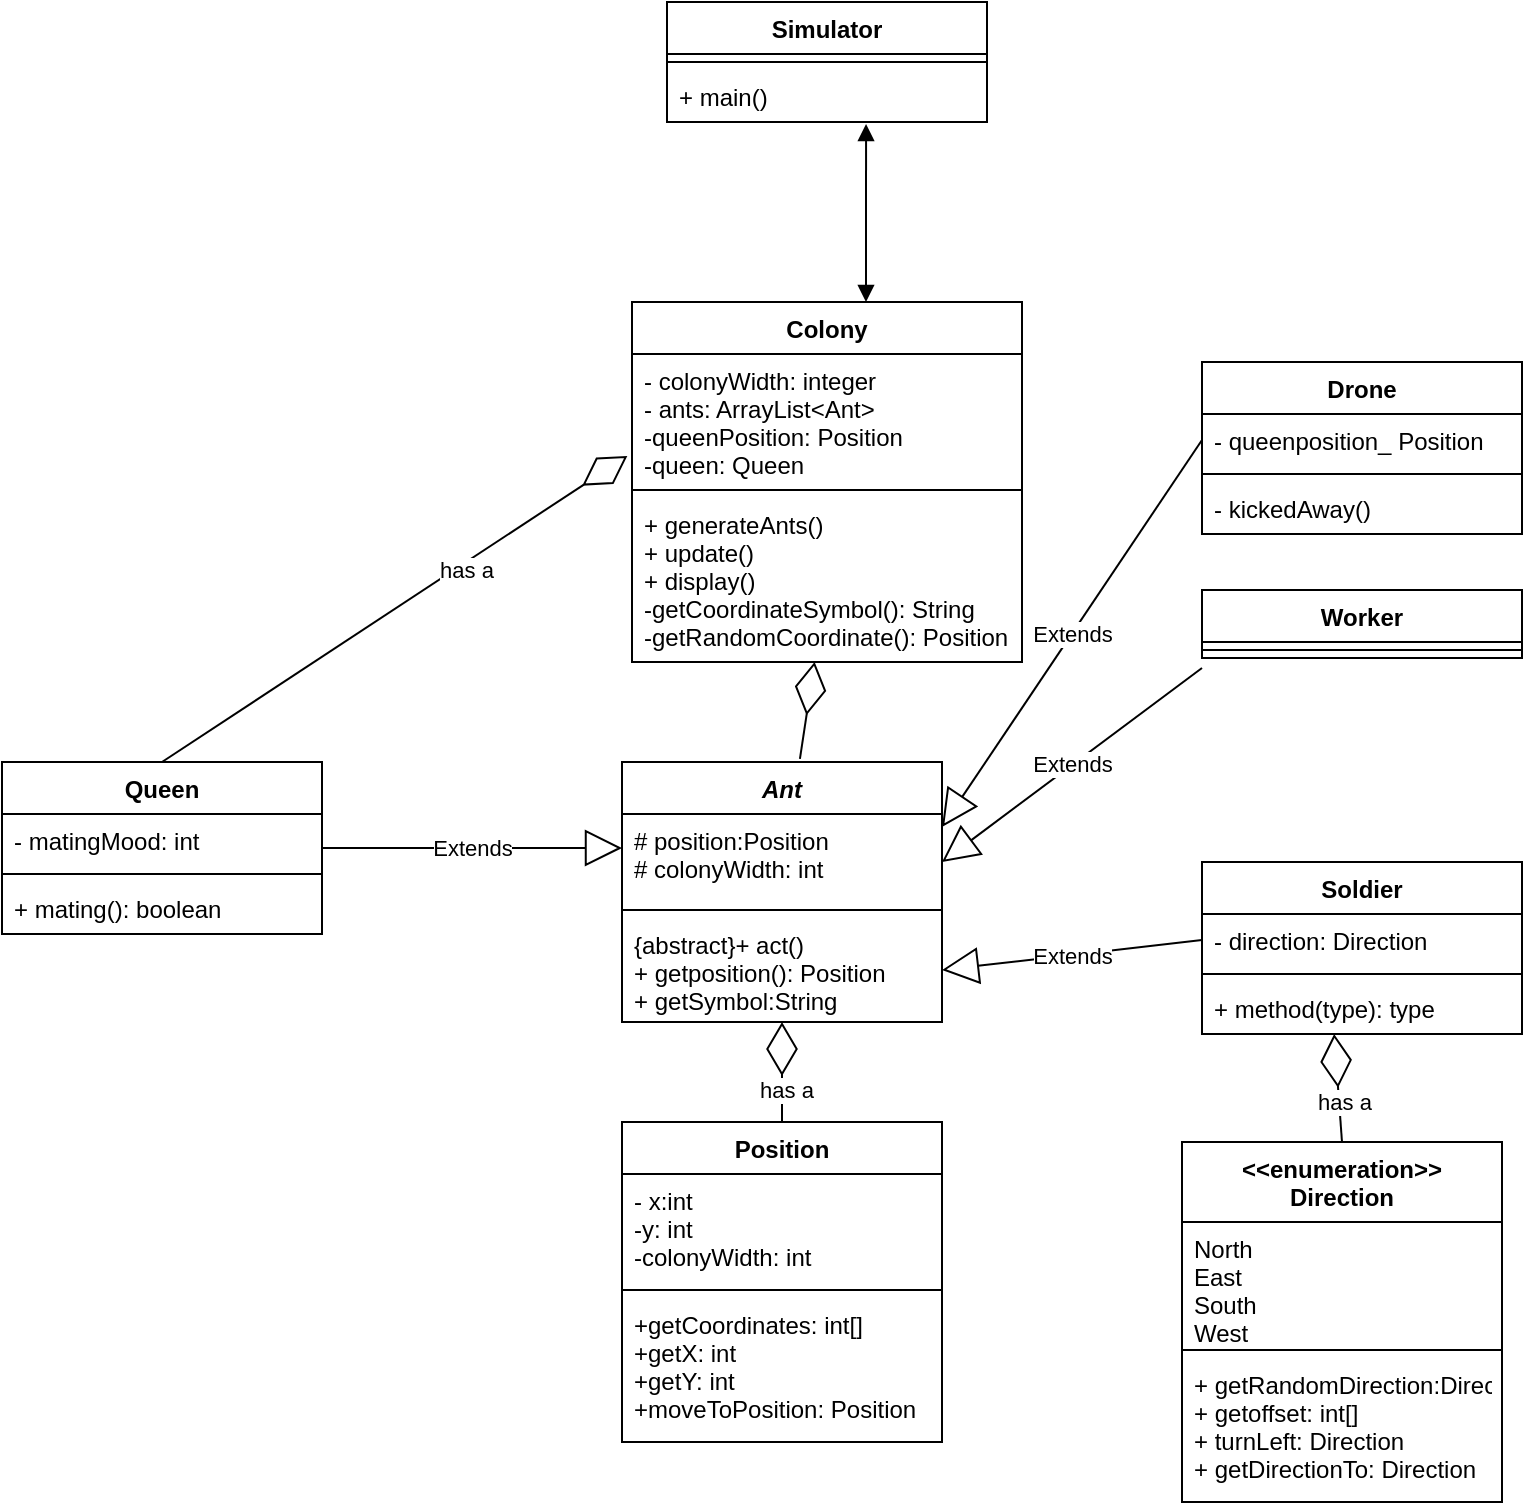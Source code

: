 <mxfile version="20.3.0" type="device"><diagram id="cIHrM7KHMKVl0nPzsgcv" name="Page-1"><mxGraphModel dx="782" dy="489" grid="1" gridSize="10" guides="1" tooltips="1" connect="1" arrows="1" fold="1" page="1" pageScale="1" pageWidth="850" pageHeight="1100" math="0" shadow="0"><root><mxCell id="0"/><mxCell id="1" parent="0"/><mxCell id="X4cYQaoRv_kZ-0ZFOM56-5" value="Colony" style="swimlane;fontStyle=1;align=center;verticalAlign=top;childLayout=stackLayout;horizontal=1;startSize=26;horizontalStack=0;resizeParent=1;resizeParentMax=0;resizeLast=0;collapsible=1;marginBottom=0;" parent="1" vertex="1"><mxGeometry x="345" y="360" width="195" height="180" as="geometry"/></mxCell><mxCell id="X4cYQaoRv_kZ-0ZFOM56-6" value="- colonyWidth: integer&#10;- ants: ArrayList&lt;Ant&gt;&#10;-queenPosition: Position&#10;-queen: Queen&#10;&#10;&#10;" style="text;strokeColor=none;fillColor=none;align=left;verticalAlign=top;spacingLeft=4;spacingRight=4;overflow=hidden;rotatable=0;points=[[0,0.5],[1,0.5]];portConstraint=eastwest;" parent="X4cYQaoRv_kZ-0ZFOM56-5" vertex="1"><mxGeometry y="26" width="195" height="64" as="geometry"/></mxCell><mxCell id="X4cYQaoRv_kZ-0ZFOM56-7" value="" style="line;strokeWidth=1;fillColor=none;align=left;verticalAlign=middle;spacingTop=-1;spacingLeft=3;spacingRight=3;rotatable=0;labelPosition=right;points=[];portConstraint=eastwest;strokeColor=inherit;" parent="X4cYQaoRv_kZ-0ZFOM56-5" vertex="1"><mxGeometry y="90" width="195" height="8" as="geometry"/></mxCell><mxCell id="X4cYQaoRv_kZ-0ZFOM56-8" value="+ generateAnts()&#10;+ update()&#10;+ display()&#10;-getCoordinateSymbol(): String&#10;-getRandomCoordinate(): Position&#10;" style="text;strokeColor=none;fillColor=none;align=left;verticalAlign=top;spacingLeft=4;spacingRight=4;overflow=hidden;rotatable=0;points=[[0,0.5],[1,0.5]];portConstraint=eastwest;" parent="X4cYQaoRv_kZ-0ZFOM56-5" vertex="1"><mxGeometry y="98" width="195" height="82" as="geometry"/></mxCell><mxCell id="X4cYQaoRv_kZ-0ZFOM56-9" value="Ant" style="swimlane;fontStyle=3;align=center;verticalAlign=top;childLayout=stackLayout;horizontal=1;startSize=26;horizontalStack=0;resizeParent=1;resizeParentMax=0;resizeLast=0;collapsible=1;marginBottom=0;" parent="1" vertex="1"><mxGeometry x="340" y="590" width="160" height="130" as="geometry"/></mxCell><mxCell id="X4cYQaoRv_kZ-0ZFOM56-10" value="# position:Position&#10;# colonyWidth: int&#10;&#10;&#10;" style="text;strokeColor=none;fillColor=none;align=left;verticalAlign=top;spacingLeft=4;spacingRight=4;overflow=hidden;rotatable=0;points=[[0,0.5],[1,0.5]];portConstraint=eastwest;" parent="X4cYQaoRv_kZ-0ZFOM56-9" vertex="1"><mxGeometry y="26" width="160" height="44" as="geometry"/></mxCell><mxCell id="X4cYQaoRv_kZ-0ZFOM56-11" value="" style="line;strokeWidth=1;fillColor=none;align=left;verticalAlign=middle;spacingTop=-1;spacingLeft=3;spacingRight=3;rotatable=0;labelPosition=right;points=[];portConstraint=eastwest;strokeColor=inherit;" parent="X4cYQaoRv_kZ-0ZFOM56-9" vertex="1"><mxGeometry y="70" width="160" height="8" as="geometry"/></mxCell><mxCell id="X4cYQaoRv_kZ-0ZFOM56-12" value="{abstract}+ act()&#10;+ getposition(): Position&#10;+ getSymbol:String&#10;" style="text;strokeColor=none;fillColor=none;align=left;verticalAlign=top;spacingLeft=4;spacingRight=4;overflow=hidden;rotatable=0;points=[[0,0.5],[1,0.5]];portConstraint=eastwest;fontStyle=0" parent="X4cYQaoRv_kZ-0ZFOM56-9" vertex="1"><mxGeometry y="78" width="160" height="52" as="geometry"/></mxCell><mxCell id="X4cYQaoRv_kZ-0ZFOM56-13" value="Queen" style="swimlane;fontStyle=1;align=center;verticalAlign=top;childLayout=stackLayout;horizontal=1;startSize=26;horizontalStack=0;resizeParent=1;resizeParentMax=0;resizeLast=0;collapsible=1;marginBottom=0;" parent="1" vertex="1"><mxGeometry x="30" y="590" width="160" height="86" as="geometry"/></mxCell><mxCell id="X4cYQaoRv_kZ-0ZFOM56-14" value="- matingMood: int" style="text;strokeColor=none;fillColor=none;align=left;verticalAlign=top;spacingLeft=4;spacingRight=4;overflow=hidden;rotatable=0;points=[[0,0.5],[1,0.5]];portConstraint=eastwest;" parent="X4cYQaoRv_kZ-0ZFOM56-13" vertex="1"><mxGeometry y="26" width="160" height="26" as="geometry"/></mxCell><mxCell id="X4cYQaoRv_kZ-0ZFOM56-15" value="" style="line;strokeWidth=1;fillColor=none;align=left;verticalAlign=middle;spacingTop=-1;spacingLeft=3;spacingRight=3;rotatable=0;labelPosition=right;points=[];portConstraint=eastwest;strokeColor=inherit;" parent="X4cYQaoRv_kZ-0ZFOM56-13" vertex="1"><mxGeometry y="52" width="160" height="8" as="geometry"/></mxCell><mxCell id="X4cYQaoRv_kZ-0ZFOM56-16" value="+ mating(): boolean" style="text;strokeColor=none;fillColor=none;align=left;verticalAlign=top;spacingLeft=4;spacingRight=4;overflow=hidden;rotatable=0;points=[[0,0.5],[1,0.5]];portConstraint=eastwest;" parent="X4cYQaoRv_kZ-0ZFOM56-13" vertex="1"><mxGeometry y="60" width="160" height="26" as="geometry"/></mxCell><mxCell id="X4cYQaoRv_kZ-0ZFOM56-17" value="Extends" style="endArrow=block;endSize=16;endFill=0;html=1;rounded=0;exitX=1;exitY=0.5;exitDx=0;exitDy=0;" parent="1" source="X4cYQaoRv_kZ-0ZFOM56-13" edge="1"><mxGeometry width="160" relative="1" as="geometry"><mxPoint x="340" y="640" as="sourcePoint"/><mxPoint x="340" y="633" as="targetPoint"/></mxGeometry></mxCell><mxCell id="X4cYQaoRv_kZ-0ZFOM56-18" value="Worker" style="swimlane;fontStyle=1;align=center;verticalAlign=top;childLayout=stackLayout;horizontal=1;startSize=26;horizontalStack=0;resizeParent=1;resizeParentMax=0;resizeLast=0;collapsible=1;marginBottom=0;" parent="1" vertex="1"><mxGeometry x="630" y="504" width="160" height="34" as="geometry"/></mxCell><mxCell id="X4cYQaoRv_kZ-0ZFOM56-20" value="" style="line;strokeWidth=1;fillColor=none;align=left;verticalAlign=middle;spacingTop=-1;spacingLeft=3;spacingRight=3;rotatable=0;labelPosition=right;points=[];portConstraint=eastwest;strokeColor=inherit;" parent="X4cYQaoRv_kZ-0ZFOM56-18" vertex="1"><mxGeometry y="26" width="160" height="8" as="geometry"/></mxCell><mxCell id="X4cYQaoRv_kZ-0ZFOM56-22" value="Soldier" style="swimlane;fontStyle=1;align=center;verticalAlign=top;childLayout=stackLayout;horizontal=1;startSize=26;horizontalStack=0;resizeParent=1;resizeParentMax=0;resizeLast=0;collapsible=1;marginBottom=0;" parent="1" vertex="1"><mxGeometry x="630" y="640" width="160" height="86" as="geometry"/></mxCell><mxCell id="X4cYQaoRv_kZ-0ZFOM56-23" value="- direction: Direction" style="text;strokeColor=none;fillColor=none;align=left;verticalAlign=top;spacingLeft=4;spacingRight=4;overflow=hidden;rotatable=0;points=[[0,0.5],[1,0.5]];portConstraint=eastwest;" parent="X4cYQaoRv_kZ-0ZFOM56-22" vertex="1"><mxGeometry y="26" width="160" height="26" as="geometry"/></mxCell><mxCell id="X4cYQaoRv_kZ-0ZFOM56-24" value="" style="line;strokeWidth=1;fillColor=none;align=left;verticalAlign=middle;spacingTop=-1;spacingLeft=3;spacingRight=3;rotatable=0;labelPosition=right;points=[];portConstraint=eastwest;strokeColor=inherit;" parent="X4cYQaoRv_kZ-0ZFOM56-22" vertex="1"><mxGeometry y="52" width="160" height="8" as="geometry"/></mxCell><mxCell id="X4cYQaoRv_kZ-0ZFOM56-25" value="+ method(type): type" style="text;strokeColor=none;fillColor=none;align=left;verticalAlign=top;spacingLeft=4;spacingRight=4;overflow=hidden;rotatable=0;points=[[0,0.5],[1,0.5]];portConstraint=eastwest;" parent="X4cYQaoRv_kZ-0ZFOM56-22" vertex="1"><mxGeometry y="60" width="160" height="26" as="geometry"/></mxCell><mxCell id="X4cYQaoRv_kZ-0ZFOM56-26" value="Extends" style="endArrow=block;endSize=16;endFill=0;html=1;rounded=0;exitX=0;exitY=0.5;exitDx=0;exitDy=0;" parent="1" edge="1"><mxGeometry width="160" relative="1" as="geometry"><mxPoint x="630" y="543" as="sourcePoint"/><mxPoint x="500" y="640" as="targetPoint"/></mxGeometry></mxCell><mxCell id="X4cYQaoRv_kZ-0ZFOM56-27" value="Extends" style="endArrow=block;endSize=16;endFill=0;html=1;rounded=0;exitX=0;exitY=0.5;exitDx=0;exitDy=0;entryX=1;entryY=0.5;entryDx=0;entryDy=0;" parent="1" source="X4cYQaoRv_kZ-0ZFOM56-23" target="X4cYQaoRv_kZ-0ZFOM56-12" edge="1"><mxGeometry width="160" relative="1" as="geometry"><mxPoint x="340" y="640" as="sourcePoint"/><mxPoint x="500" y="640" as="targetPoint"/></mxGeometry></mxCell><mxCell id="X4cYQaoRv_kZ-0ZFOM56-29" value="Drone" style="swimlane;fontStyle=1;align=center;verticalAlign=top;childLayout=stackLayout;horizontal=1;startSize=26;horizontalStack=0;resizeParent=1;resizeParentMax=0;resizeLast=0;collapsible=1;marginBottom=0;" parent="1" vertex="1"><mxGeometry x="630" y="390" width="160" height="86" as="geometry"/></mxCell><mxCell id="X4cYQaoRv_kZ-0ZFOM56-30" value="- queenposition_ Position" style="text;strokeColor=none;fillColor=none;align=left;verticalAlign=top;spacingLeft=4;spacingRight=4;overflow=hidden;rotatable=0;points=[[0,0.5],[1,0.5]];portConstraint=eastwest;" parent="X4cYQaoRv_kZ-0ZFOM56-29" vertex="1"><mxGeometry y="26" width="160" height="26" as="geometry"/></mxCell><mxCell id="X4cYQaoRv_kZ-0ZFOM56-31" value="" style="line;strokeWidth=1;fillColor=none;align=left;verticalAlign=middle;spacingTop=-1;spacingLeft=3;spacingRight=3;rotatable=0;labelPosition=right;points=[];portConstraint=eastwest;strokeColor=inherit;" parent="X4cYQaoRv_kZ-0ZFOM56-29" vertex="1"><mxGeometry y="52" width="160" height="8" as="geometry"/></mxCell><mxCell id="X4cYQaoRv_kZ-0ZFOM56-32" value="- kickedAway()" style="text;strokeColor=none;fillColor=none;align=left;verticalAlign=top;spacingLeft=4;spacingRight=4;overflow=hidden;rotatable=0;points=[[0,0.5],[1,0.5]];portConstraint=eastwest;" parent="X4cYQaoRv_kZ-0ZFOM56-29" vertex="1"><mxGeometry y="60" width="160" height="26" as="geometry"/></mxCell><mxCell id="X4cYQaoRv_kZ-0ZFOM56-33" value="Extends" style="endArrow=block;endSize=16;endFill=0;html=1;rounded=0;exitX=0;exitY=0.5;exitDx=0;exitDy=0;entryX=1;entryY=0.25;entryDx=0;entryDy=0;" parent="1" source="X4cYQaoRv_kZ-0ZFOM56-30" target="X4cYQaoRv_kZ-0ZFOM56-9" edge="1"><mxGeometry width="160" relative="1" as="geometry"><mxPoint x="350" y="550" as="sourcePoint"/><mxPoint x="510" y="550" as="targetPoint"/></mxGeometry></mxCell><mxCell id="2EDfkoMDTpbvHF8YhDTP-1" value="" style="endArrow=diamondThin;endFill=0;endSize=24;html=1;rounded=0;exitX=0.5;exitY=0;exitDx=0;exitDy=0;entryX=-0.012;entryY=0.797;entryDx=0;entryDy=0;entryPerimeter=0;" parent="1" source="X4cYQaoRv_kZ-0ZFOM56-13" target="X4cYQaoRv_kZ-0ZFOM56-6" edge="1"><mxGeometry width="160" relative="1" as="geometry"><mxPoint x="360" y="540" as="sourcePoint"/><mxPoint x="520" y="540" as="targetPoint"/></mxGeometry></mxCell><mxCell id="2EDfkoMDTpbvHF8YhDTP-2" value="has a" style="edgeLabel;html=1;align=center;verticalAlign=middle;resizable=0;points=[];" parent="2EDfkoMDTpbvHF8YhDTP-1" vertex="1" connectable="0"><mxGeometry x="0.293" y="-3" relative="1" as="geometry"><mxPoint as="offset"/></mxGeometry></mxCell><mxCell id="2EDfkoMDTpbvHF8YhDTP-3" value="" style="endArrow=diamondThin;endFill=0;endSize=24;html=1;rounded=0;exitX=0.556;exitY=-0.012;exitDx=0;exitDy=0;exitPerimeter=0;" parent="1" source="X4cYQaoRv_kZ-0ZFOM56-9" target="X4cYQaoRv_kZ-0ZFOM56-8" edge="1"><mxGeometry width="160" relative="1" as="geometry"><mxPoint x="360" y="540" as="sourcePoint"/><mxPoint x="429" y="550" as="targetPoint"/></mxGeometry></mxCell><mxCell id="2EDfkoMDTpbvHF8YhDTP-6" value="Position" style="swimlane;fontStyle=1;align=center;verticalAlign=top;childLayout=stackLayout;horizontal=1;startSize=26;horizontalStack=0;resizeParent=1;resizeParentMax=0;resizeLast=0;collapsible=1;marginBottom=0;" parent="1" vertex="1"><mxGeometry x="340" y="770" width="160" height="160" as="geometry"/></mxCell><mxCell id="2EDfkoMDTpbvHF8YhDTP-7" value="- x:int&#10;-y: int&#10;-colonyWidth: int&#10;" style="text;strokeColor=none;fillColor=none;align=left;verticalAlign=top;spacingLeft=4;spacingRight=4;overflow=hidden;rotatable=0;points=[[0,0.5],[1,0.5]];portConstraint=eastwest;" parent="2EDfkoMDTpbvHF8YhDTP-6" vertex="1"><mxGeometry y="26" width="160" height="54" as="geometry"/></mxCell><mxCell id="2EDfkoMDTpbvHF8YhDTP-8" value="" style="line;strokeWidth=1;fillColor=none;align=left;verticalAlign=middle;spacingTop=-1;spacingLeft=3;spacingRight=3;rotatable=0;labelPosition=right;points=[];portConstraint=eastwest;strokeColor=inherit;" parent="2EDfkoMDTpbvHF8YhDTP-6" vertex="1"><mxGeometry y="80" width="160" height="8" as="geometry"/></mxCell><mxCell id="2EDfkoMDTpbvHF8YhDTP-9" value="+getCoordinates: int[]&#10;+getX: int&#10;+getY: int&#10;+moveToPosition: Position&#10;" style="text;strokeColor=none;fillColor=none;align=left;verticalAlign=top;spacingLeft=4;spacingRight=4;overflow=hidden;rotatable=0;points=[[0,0.5],[1,0.5]];portConstraint=eastwest;" parent="2EDfkoMDTpbvHF8YhDTP-6" vertex="1"><mxGeometry y="88" width="160" height="72" as="geometry"/></mxCell><mxCell id="2EDfkoMDTpbvHF8YhDTP-10" value="" style="endArrow=diamondThin;endFill=0;endSize=24;html=1;rounded=0;entryX=0.5;entryY=1;entryDx=0;entryDy=0;exitX=0.5;exitY=0;exitDx=0;exitDy=0;" parent="1" source="2EDfkoMDTpbvHF8YhDTP-6" target="X4cYQaoRv_kZ-0ZFOM56-9" edge="1"><mxGeometry width="160" relative="1" as="geometry"><mxPoint x="340" y="840" as="sourcePoint"/><mxPoint x="500" y="840" as="targetPoint"/></mxGeometry></mxCell><mxCell id="2EDfkoMDTpbvHF8YhDTP-13" value="has a" style="edgeLabel;html=1;align=center;verticalAlign=middle;resizable=0;points=[];" parent="2EDfkoMDTpbvHF8YhDTP-10" vertex="1" connectable="0"><mxGeometry x="-0.336" y="-2" relative="1" as="geometry"><mxPoint as="offset"/></mxGeometry></mxCell><mxCell id="7ASg6RmMAYf0v06CqB5N-1" value="&lt;&lt;enumeration&gt;&gt;&#10;Direction" style="swimlane;fontStyle=1;align=center;verticalAlign=top;childLayout=stackLayout;horizontal=1;startSize=40;horizontalStack=0;resizeParent=1;resizeParentMax=0;resizeLast=0;collapsible=1;marginBottom=0;" vertex="1" parent="1"><mxGeometry x="620" y="780" width="160" height="180" as="geometry"><mxRectangle x="620" y="780" width="140" height="40" as="alternateBounds"/></mxGeometry></mxCell><mxCell id="7ASg6RmMAYf0v06CqB5N-2" value="North&#10;East&#10;South&#10;West&#10;" style="text;strokeColor=none;fillColor=none;align=left;verticalAlign=top;spacingLeft=4;spacingRight=4;overflow=hidden;rotatable=0;points=[[0,0.5],[1,0.5]];portConstraint=eastwest;" vertex="1" parent="7ASg6RmMAYf0v06CqB5N-1"><mxGeometry y="40" width="160" height="60" as="geometry"/></mxCell><mxCell id="7ASg6RmMAYf0v06CqB5N-3" value="" style="line;strokeWidth=1;fillColor=none;align=left;verticalAlign=middle;spacingTop=-1;spacingLeft=3;spacingRight=3;rotatable=0;labelPosition=right;points=[];portConstraint=eastwest;strokeColor=inherit;" vertex="1" parent="7ASg6RmMAYf0v06CqB5N-1"><mxGeometry y="100" width="160" height="8" as="geometry"/></mxCell><mxCell id="7ASg6RmMAYf0v06CqB5N-4" value="+ getRandomDirection:Direction&#10;+ getoffset: int[]&#10;+ turnLeft: Direction&#10;+ getDirectionTo: Direction" style="text;strokeColor=none;fillColor=none;align=left;verticalAlign=top;spacingLeft=4;spacingRight=4;overflow=hidden;rotatable=0;points=[[0,0.5],[1,0.5]];portConstraint=eastwest;" vertex="1" parent="7ASg6RmMAYf0v06CqB5N-1"><mxGeometry y="108" width="160" height="72" as="geometry"/></mxCell><mxCell id="7ASg6RmMAYf0v06CqB5N-5" value="" style="endArrow=diamondThin;endFill=0;endSize=24;html=1;rounded=0;exitX=0.5;exitY=0;exitDx=0;exitDy=0;entryX=0.413;entryY=1;entryDx=0;entryDy=0;entryPerimeter=0;" edge="1" parent="1" source="7ASg6RmMAYf0v06CqB5N-1" target="X4cYQaoRv_kZ-0ZFOM56-25"><mxGeometry width="160" relative="1" as="geometry"><mxPoint x="710" y="760" as="sourcePoint"/><mxPoint x="710" y="720" as="targetPoint"/></mxGeometry></mxCell><mxCell id="7ASg6RmMAYf0v06CqB5N-6" value="has a" style="edgeLabel;html=1;align=center;verticalAlign=middle;resizable=0;points=[];" vertex="1" connectable="0" parent="7ASg6RmMAYf0v06CqB5N-5"><mxGeometry x="0.366" y="-2" relative="1" as="geometry"><mxPoint x="1" y="17" as="offset"/></mxGeometry></mxCell><mxCell id="7ASg6RmMAYf0v06CqB5N-7" value="Simulator" style="swimlane;fontStyle=1;align=center;verticalAlign=top;childLayout=stackLayout;horizontal=1;startSize=26;horizontalStack=0;resizeParent=1;resizeParentMax=0;resizeLast=0;collapsible=1;marginBottom=0;" vertex="1" parent="1"><mxGeometry x="362.5" y="210" width="160" height="60" as="geometry"/></mxCell><mxCell id="7ASg6RmMAYf0v06CqB5N-9" value="" style="line;strokeWidth=1;fillColor=none;align=left;verticalAlign=middle;spacingTop=-1;spacingLeft=3;spacingRight=3;rotatable=0;labelPosition=right;points=[];portConstraint=eastwest;strokeColor=inherit;" vertex="1" parent="7ASg6RmMAYf0v06CqB5N-7"><mxGeometry y="26" width="160" height="8" as="geometry"/></mxCell><mxCell id="7ASg6RmMAYf0v06CqB5N-10" value="+ main()" style="text;strokeColor=none;fillColor=none;align=left;verticalAlign=top;spacingLeft=4;spacingRight=4;overflow=hidden;rotatable=0;points=[[0,0.5],[1,0.5]];portConstraint=eastwest;" vertex="1" parent="7ASg6RmMAYf0v06CqB5N-7"><mxGeometry y="34" width="160" height="26" as="geometry"/></mxCell><mxCell id="7ASg6RmMAYf0v06CqB5N-19" value="" style="endArrow=block;startArrow=block;endFill=1;startFill=1;html=1;rounded=0;exitX=0.622;exitY=1.038;exitDx=0;exitDy=0;exitPerimeter=0;" edge="1" parent="1" source="7ASg6RmMAYf0v06CqB5N-10"><mxGeometry width="160" relative="1" as="geometry"><mxPoint x="300" y="420" as="sourcePoint"/><mxPoint x="462" y="360" as="targetPoint"/></mxGeometry></mxCell></root></mxGraphModel></diagram></mxfile>